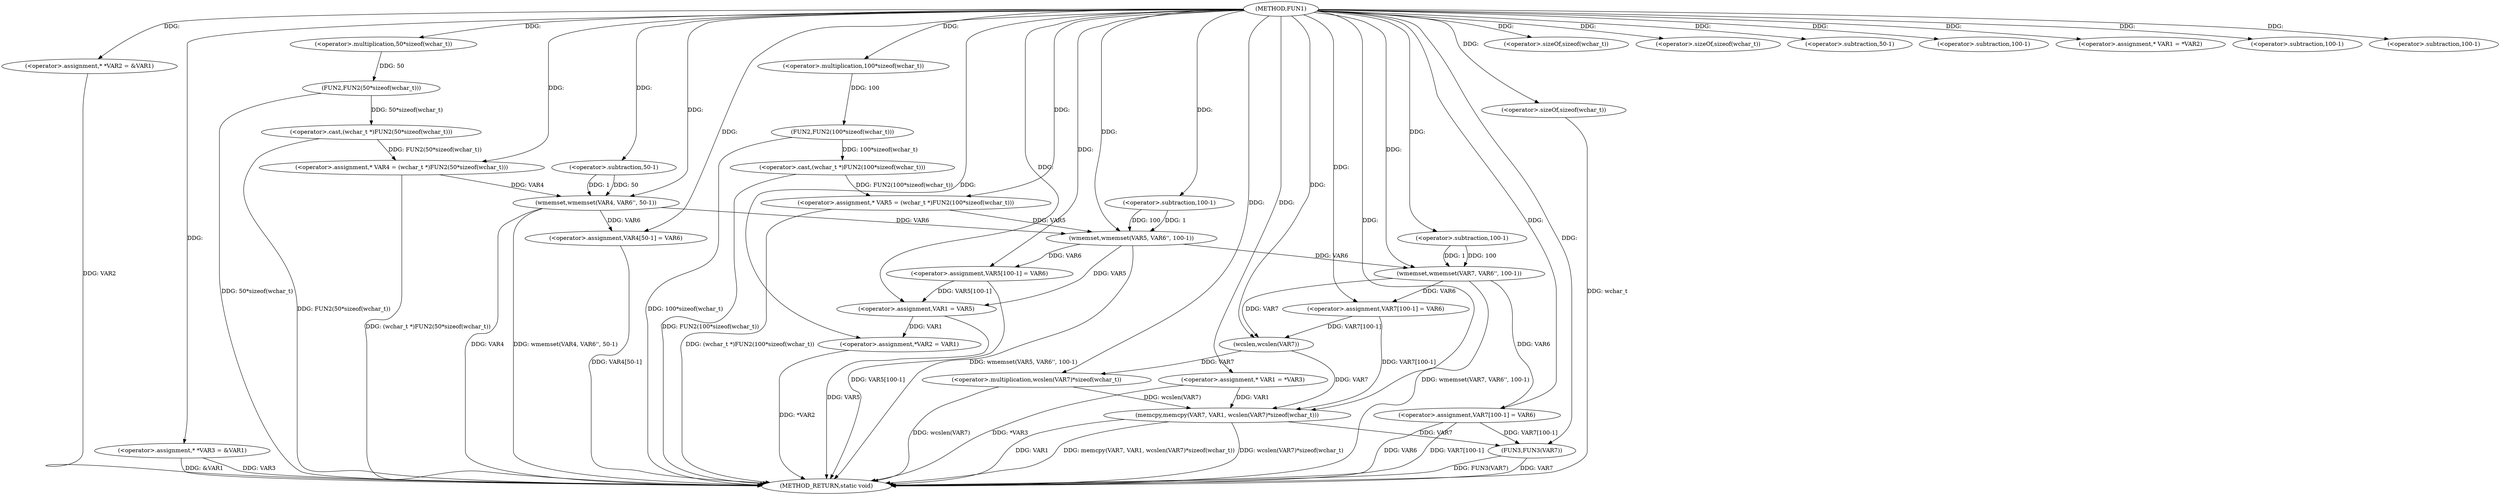digraph FUN1 {  
"1000100" [label = "(METHOD,FUN1)" ]
"1000210" [label = "(METHOD_RETURN,static void)" ]
"1000104" [label = "(<operator>.assignment,* *VAR2 = &VAR1)" ]
"1000109" [label = "(<operator>.assignment,* *VAR3 = &VAR1)" ]
"1000114" [label = "(<operator>.assignment,* VAR4 = (wchar_t *)FUN2(50*sizeof(wchar_t)))" ]
"1000116" [label = "(<operator>.cast,(wchar_t *)FUN2(50*sizeof(wchar_t)))" ]
"1000118" [label = "(FUN2,FUN2(50*sizeof(wchar_t)))" ]
"1000119" [label = "(<operator>.multiplication,50*sizeof(wchar_t))" ]
"1000121" [label = "(<operator>.sizeOf,sizeof(wchar_t))" ]
"1000124" [label = "(<operator>.assignment,* VAR5 = (wchar_t *)FUN2(100*sizeof(wchar_t)))" ]
"1000126" [label = "(<operator>.cast,(wchar_t *)FUN2(100*sizeof(wchar_t)))" ]
"1000128" [label = "(FUN2,FUN2(100*sizeof(wchar_t)))" ]
"1000129" [label = "(<operator>.multiplication,100*sizeof(wchar_t))" ]
"1000131" [label = "(<operator>.sizeOf,sizeof(wchar_t))" ]
"1000133" [label = "(wmemset,wmemset(VAR4, VAR6'', 50-1))" ]
"1000136" [label = "(<operator>.subtraction,50-1)" ]
"1000139" [label = "(<operator>.assignment,VAR4[50-1] = VAR6)" ]
"1000142" [label = "(<operator>.subtraction,50-1)" ]
"1000146" [label = "(wmemset,wmemset(VAR5, VAR6'', 100-1))" ]
"1000149" [label = "(<operator>.subtraction,100-1)" ]
"1000152" [label = "(<operator>.assignment,VAR5[100-1] = VAR6)" ]
"1000155" [label = "(<operator>.subtraction,100-1)" ]
"1000161" [label = "(<operator>.assignment,* VAR1 = *VAR2)" ]
"1000165" [label = "(<operator>.assignment,VAR1 = VAR5)" ]
"1000168" [label = "(<operator>.assignment,*VAR2 = VAR1)" ]
"1000174" [label = "(<operator>.assignment,* VAR1 = *VAR3)" ]
"1000180" [label = "(wmemset,wmemset(VAR7, VAR6'', 100-1))" ]
"1000183" [label = "(<operator>.subtraction,100-1)" ]
"1000186" [label = "(<operator>.assignment,VAR7[100-1] = VAR6)" ]
"1000189" [label = "(<operator>.subtraction,100-1)" ]
"1000193" [label = "(memcpy,memcpy(VAR7, VAR1, wcslen(VAR7)*sizeof(wchar_t)))" ]
"1000196" [label = "(<operator>.multiplication,wcslen(VAR7)*sizeof(wchar_t))" ]
"1000197" [label = "(wcslen,wcslen(VAR7))" ]
"1000199" [label = "(<operator>.sizeOf,sizeof(wchar_t))" ]
"1000201" [label = "(<operator>.assignment,VAR7[100-1] = VAR6)" ]
"1000204" [label = "(<operator>.subtraction,100-1)" ]
"1000208" [label = "(FUN3,FUN3(VAR7))" ]
  "1000208" -> "1000210"  [ label = "DDG: VAR7"] 
  "1000168" -> "1000210"  [ label = "DDG: *VAR2"] 
  "1000199" -> "1000210"  [ label = "DDG: wchar_t"] 
  "1000104" -> "1000210"  [ label = "DDG: VAR2"] 
  "1000180" -> "1000210"  [ label = "DDG: wmemset(VAR7, VAR6'', 100-1)"] 
  "1000116" -> "1000210"  [ label = "DDG: FUN2(50*sizeof(wchar_t))"] 
  "1000133" -> "1000210"  [ label = "DDG: wmemset(VAR4, VAR6'', 50-1)"] 
  "1000126" -> "1000210"  [ label = "DDG: FUN2(100*sizeof(wchar_t))"] 
  "1000118" -> "1000210"  [ label = "DDG: 50*sizeof(wchar_t)"] 
  "1000124" -> "1000210"  [ label = "DDG: (wchar_t *)FUN2(100*sizeof(wchar_t))"] 
  "1000139" -> "1000210"  [ label = "DDG: VAR4[50-1]"] 
  "1000193" -> "1000210"  [ label = "DDG: VAR1"] 
  "1000128" -> "1000210"  [ label = "DDG: 100*sizeof(wchar_t)"] 
  "1000165" -> "1000210"  [ label = "DDG: VAR5"] 
  "1000133" -> "1000210"  [ label = "DDG: VAR4"] 
  "1000208" -> "1000210"  [ label = "DDG: FUN3(VAR7)"] 
  "1000174" -> "1000210"  [ label = "DDG: *VAR3"] 
  "1000201" -> "1000210"  [ label = "DDG: VAR6"] 
  "1000152" -> "1000210"  [ label = "DDG: VAR5[100-1]"] 
  "1000196" -> "1000210"  [ label = "DDG: wcslen(VAR7)"] 
  "1000193" -> "1000210"  [ label = "DDG: memcpy(VAR7, VAR1, wcslen(VAR7)*sizeof(wchar_t))"] 
  "1000109" -> "1000210"  [ label = "DDG: VAR3"] 
  "1000193" -> "1000210"  [ label = "DDG: wcslen(VAR7)*sizeof(wchar_t)"] 
  "1000146" -> "1000210"  [ label = "DDG: wmemset(VAR5, VAR6'', 100-1)"] 
  "1000114" -> "1000210"  [ label = "DDG: (wchar_t *)FUN2(50*sizeof(wchar_t))"] 
  "1000109" -> "1000210"  [ label = "DDG: &VAR1"] 
  "1000201" -> "1000210"  [ label = "DDG: VAR7[100-1]"] 
  "1000100" -> "1000104"  [ label = "DDG: "] 
  "1000100" -> "1000109"  [ label = "DDG: "] 
  "1000116" -> "1000114"  [ label = "DDG: FUN2(50*sizeof(wchar_t))"] 
  "1000100" -> "1000114"  [ label = "DDG: "] 
  "1000118" -> "1000116"  [ label = "DDG: 50*sizeof(wchar_t)"] 
  "1000119" -> "1000118"  [ label = "DDG: 50"] 
  "1000100" -> "1000119"  [ label = "DDG: "] 
  "1000100" -> "1000121"  [ label = "DDG: "] 
  "1000126" -> "1000124"  [ label = "DDG: FUN2(100*sizeof(wchar_t))"] 
  "1000100" -> "1000124"  [ label = "DDG: "] 
  "1000128" -> "1000126"  [ label = "DDG: 100*sizeof(wchar_t)"] 
  "1000129" -> "1000128"  [ label = "DDG: 100"] 
  "1000100" -> "1000129"  [ label = "DDG: "] 
  "1000100" -> "1000131"  [ label = "DDG: "] 
  "1000114" -> "1000133"  [ label = "DDG: VAR4"] 
  "1000100" -> "1000133"  [ label = "DDG: "] 
  "1000136" -> "1000133"  [ label = "DDG: 50"] 
  "1000136" -> "1000133"  [ label = "DDG: 1"] 
  "1000100" -> "1000136"  [ label = "DDG: "] 
  "1000133" -> "1000139"  [ label = "DDG: VAR6"] 
  "1000100" -> "1000139"  [ label = "DDG: "] 
  "1000100" -> "1000142"  [ label = "DDG: "] 
  "1000124" -> "1000146"  [ label = "DDG: VAR5"] 
  "1000100" -> "1000146"  [ label = "DDG: "] 
  "1000133" -> "1000146"  [ label = "DDG: VAR6"] 
  "1000149" -> "1000146"  [ label = "DDG: 100"] 
  "1000149" -> "1000146"  [ label = "DDG: 1"] 
  "1000100" -> "1000149"  [ label = "DDG: "] 
  "1000146" -> "1000152"  [ label = "DDG: VAR6"] 
  "1000100" -> "1000152"  [ label = "DDG: "] 
  "1000100" -> "1000155"  [ label = "DDG: "] 
  "1000100" -> "1000161"  [ label = "DDG: "] 
  "1000152" -> "1000165"  [ label = "DDG: VAR5[100-1]"] 
  "1000146" -> "1000165"  [ label = "DDG: VAR5"] 
  "1000100" -> "1000165"  [ label = "DDG: "] 
  "1000165" -> "1000168"  [ label = "DDG: VAR1"] 
  "1000100" -> "1000168"  [ label = "DDG: "] 
  "1000100" -> "1000174"  [ label = "DDG: "] 
  "1000100" -> "1000180"  [ label = "DDG: "] 
  "1000146" -> "1000180"  [ label = "DDG: VAR6"] 
  "1000183" -> "1000180"  [ label = "DDG: 100"] 
  "1000183" -> "1000180"  [ label = "DDG: 1"] 
  "1000100" -> "1000183"  [ label = "DDG: "] 
  "1000180" -> "1000186"  [ label = "DDG: VAR6"] 
  "1000100" -> "1000186"  [ label = "DDG: "] 
  "1000100" -> "1000189"  [ label = "DDG: "] 
  "1000186" -> "1000193"  [ label = "DDG: VAR7[100-1]"] 
  "1000197" -> "1000193"  [ label = "DDG: VAR7"] 
  "1000100" -> "1000193"  [ label = "DDG: "] 
  "1000174" -> "1000193"  [ label = "DDG: VAR1"] 
  "1000196" -> "1000193"  [ label = "DDG: wcslen(VAR7)"] 
  "1000197" -> "1000196"  [ label = "DDG: VAR7"] 
  "1000186" -> "1000197"  [ label = "DDG: VAR7[100-1]"] 
  "1000180" -> "1000197"  [ label = "DDG: VAR7"] 
  "1000100" -> "1000197"  [ label = "DDG: "] 
  "1000100" -> "1000196"  [ label = "DDG: "] 
  "1000100" -> "1000199"  [ label = "DDG: "] 
  "1000100" -> "1000201"  [ label = "DDG: "] 
  "1000180" -> "1000201"  [ label = "DDG: VAR6"] 
  "1000100" -> "1000204"  [ label = "DDG: "] 
  "1000193" -> "1000208"  [ label = "DDG: VAR7"] 
  "1000201" -> "1000208"  [ label = "DDG: VAR7[100-1]"] 
  "1000100" -> "1000208"  [ label = "DDG: "] 
}
